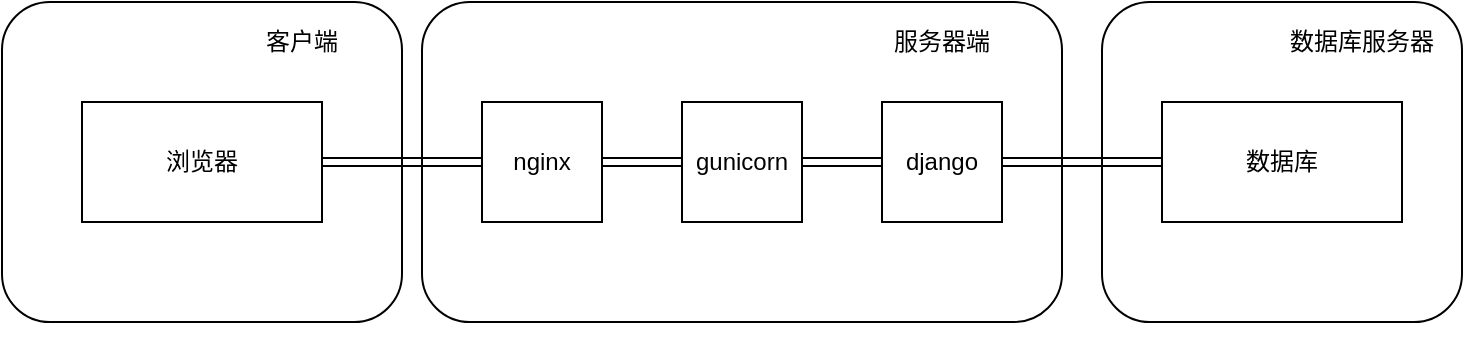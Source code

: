 <mxfile version="10.6.1" type="github"><diagram id="AC-1kXLPChe2dH8mtKl8" name="Page-1"><mxGraphModel dx="1010" dy="501" grid="0" gridSize="10" guides="1" tooltips="1" connect="1" arrows="1" fold="1" page="1" pageScale="1" pageWidth="827" pageHeight="1169" math="0" shadow="0"><root><mxCell id="0"/><mxCell id="1" parent="0"/><mxCell id="detTC2EuyR7A3KsmjtE6-18" value="" style="rounded=1;whiteSpace=wrap;html=1;" vertex="1" parent="1"><mxGeometry x="50" y="260" width="200" height="160" as="geometry"/></mxCell><mxCell id="detTC2EuyR7A3KsmjtE6-17" value="" style="rounded=1;whiteSpace=wrap;html=1;" vertex="1" parent="1"><mxGeometry x="600" y="260" width="180" height="160" as="geometry"/></mxCell><mxCell id="detTC2EuyR7A3KsmjtE6-16" value="" style="edgeStyle=orthogonalEdgeStyle;shape=link;rounded=0;orthogonalLoop=1;jettySize=auto;html=1;" edge="1" parent="1" source="detTC2EuyR7A3KsmjtE6-7" target="detTC2EuyR7A3KsmjtE6-1"><mxGeometry relative="1" as="geometry"/></mxCell><mxCell id="detTC2EuyR7A3KsmjtE6-7" value="" style="rounded=1;whiteSpace=wrap;html=1;" vertex="1" parent="1"><mxGeometry x="260" y="260" width="320" height="160" as="geometry"/></mxCell><mxCell id="detTC2EuyR7A3KsmjtE6-4" value="" style="edgeStyle=orthogonalEdgeStyle;rounded=0;orthogonalLoop=1;jettySize=auto;html=1;shape=link;" edge="1" parent="1" source="detTC2EuyR7A3KsmjtE6-1" target="detTC2EuyR7A3KsmjtE6-3"><mxGeometry relative="1" as="geometry"/></mxCell><mxCell id="detTC2EuyR7A3KsmjtE6-1" value="浏览器" style="rounded=0;whiteSpace=wrap;html=1;" vertex="1" parent="1"><mxGeometry x="90" y="310" width="120" height="60" as="geometry"/></mxCell><mxCell id="detTC2EuyR7A3KsmjtE6-6" value="" style="edgeStyle=orthogonalEdgeStyle;rounded=0;orthogonalLoop=1;jettySize=auto;html=1;shape=link;" edge="1" parent="1" source="detTC2EuyR7A3KsmjtE6-3" target="detTC2EuyR7A3KsmjtE6-5"><mxGeometry relative="1" as="geometry"/></mxCell><mxCell id="detTC2EuyR7A3KsmjtE6-3" value="nginx" style="rounded=0;whiteSpace=wrap;html=1;" vertex="1" parent="1"><mxGeometry x="290" y="310" width="60" height="60" as="geometry"/></mxCell><mxCell id="detTC2EuyR7A3KsmjtE6-10" value="" style="edgeStyle=orthogonalEdgeStyle;rounded=0;orthogonalLoop=1;jettySize=auto;html=1;shape=link;" edge="1" parent="1" source="detTC2EuyR7A3KsmjtE6-5" target="detTC2EuyR7A3KsmjtE6-9"><mxGeometry relative="1" as="geometry"/></mxCell><mxCell id="detTC2EuyR7A3KsmjtE6-5" value="gunicorn" style="rounded=0;whiteSpace=wrap;html=1;" vertex="1" parent="1"><mxGeometry x="390" y="310" width="60" height="60" as="geometry"/></mxCell><mxCell id="detTC2EuyR7A3KsmjtE6-15" value="" style="edgeStyle=orthogonalEdgeStyle;rounded=0;orthogonalLoop=1;jettySize=auto;html=1;entryX=0;entryY=0.5;entryDx=0;entryDy=0;shape=link;" edge="1" parent="1" source="detTC2EuyR7A3KsmjtE6-9" target="detTC2EuyR7A3KsmjtE6-11"><mxGeometry relative="1" as="geometry"><mxPoint x="620" y="340" as="targetPoint"/></mxGeometry></mxCell><mxCell id="detTC2EuyR7A3KsmjtE6-9" value="django" style="rounded=0;whiteSpace=wrap;html=1;" vertex="1" parent="1"><mxGeometry x="490" y="310" width="60" height="60" as="geometry"/></mxCell><mxCell id="detTC2EuyR7A3KsmjtE6-8" style="edgeStyle=orthogonalEdgeStyle;rounded=0;orthogonalLoop=1;jettySize=auto;html=1;exitX=0.5;exitY=1;exitDx=0;exitDy=0;" edge="1" parent="1" source="detTC2EuyR7A3KsmjtE6-7" target="detTC2EuyR7A3KsmjtE6-7"><mxGeometry relative="1" as="geometry"/></mxCell><mxCell id="detTC2EuyR7A3KsmjtE6-11" value="数据库" style="rounded=0;whiteSpace=wrap;html=1;" vertex="1" parent="1"><mxGeometry x="630" y="310" width="120" height="60" as="geometry"/></mxCell><mxCell id="detTC2EuyR7A3KsmjtE6-19" value="客户端" style="text;html=1;strokeColor=none;fillColor=none;align=center;verticalAlign=middle;whiteSpace=wrap;rounded=0;" vertex="1" parent="1"><mxGeometry x="180" y="270" width="40" height="20" as="geometry"/></mxCell><mxCell id="detTC2EuyR7A3KsmjtE6-20" value="服务器端" style="text;html=1;strokeColor=none;fillColor=none;align=center;verticalAlign=middle;whiteSpace=wrap;rounded=0;" vertex="1" parent="1"><mxGeometry x="485" y="270" width="70" height="20" as="geometry"/></mxCell><mxCell id="detTC2EuyR7A3KsmjtE6-21" value="数据库服务器" style="text;html=1;strokeColor=none;fillColor=none;align=center;verticalAlign=middle;whiteSpace=wrap;rounded=0;" vertex="1" parent="1"><mxGeometry x="690" y="270" width="80" height="20" as="geometry"/></mxCell></root></mxGraphModel></diagram></mxfile>